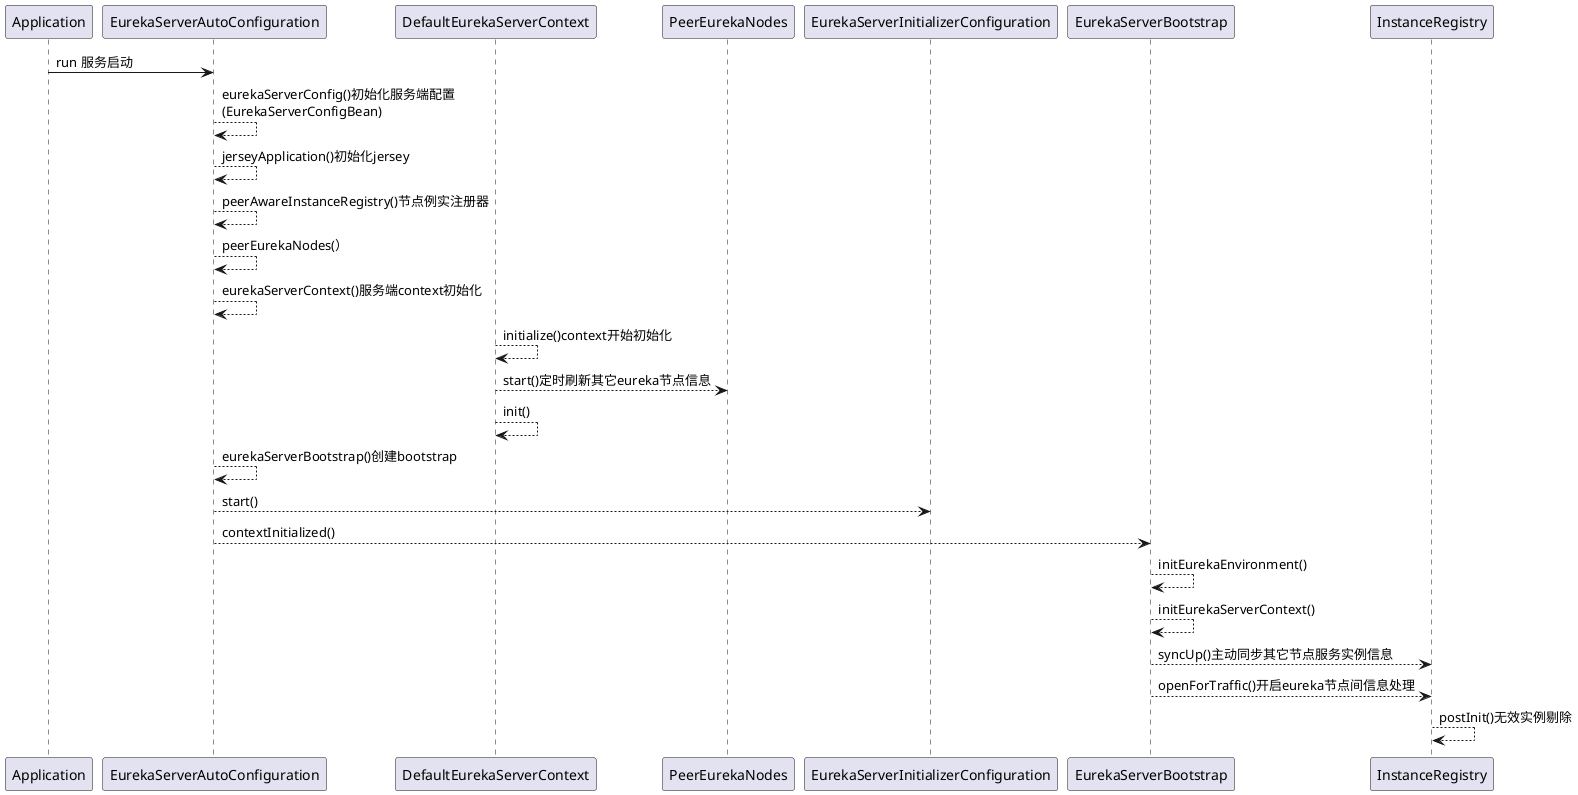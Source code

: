 @startuml
Application -> EurekaServerAutoConfiguration:run 服务启动
EurekaServerAutoConfiguration --> EurekaServerAutoConfiguration:eurekaServerConfig()初始化服务端配置\n(EurekaServerConfigBean)
EurekaServerAutoConfiguration --> EurekaServerAutoConfiguration:jerseyApplication()初始化jersey
EurekaServerAutoConfiguration --> EurekaServerAutoConfiguration:peerAwareInstanceRegistry()节点例实注册器
EurekaServerAutoConfiguration --> EurekaServerAutoConfiguration:peerEurekaNodes(）
EurekaServerAutoConfiguration --> EurekaServerAutoConfiguration:eurekaServerContext()服务端context初始化
DefaultEurekaServerContext --> DefaultEurekaServerContext:initialize()context开始初始化
DefaultEurekaServerContext --> PeerEurekaNodes:start()定时刷新其它eureka节点信息
DefaultEurekaServerContext --> DefaultEurekaServerContext:init()
EurekaServerAutoConfiguration --> EurekaServerAutoConfiguration:eurekaServerBootstrap()创建bootstrap
EurekaServerAutoConfiguration --> EurekaServerInitializerConfiguration:start()
EurekaServerAutoConfiguration --> EurekaServerBootstrap:contextInitialized()
EurekaServerBootstrap --> EurekaServerBootstrap:initEurekaEnvironment()
EurekaServerBootstrap --> EurekaServerBootstrap:initEurekaServerContext()
EurekaServerBootstrap --> InstanceRegistry:syncUp()主动同步其它节点服务实例信息
EurekaServerBootstrap --> InstanceRegistry:openForTraffic()开启eureka节点间信息处理
InstanceRegistry -->InstanceRegistry:postInit()无效实例剔除
@enduml